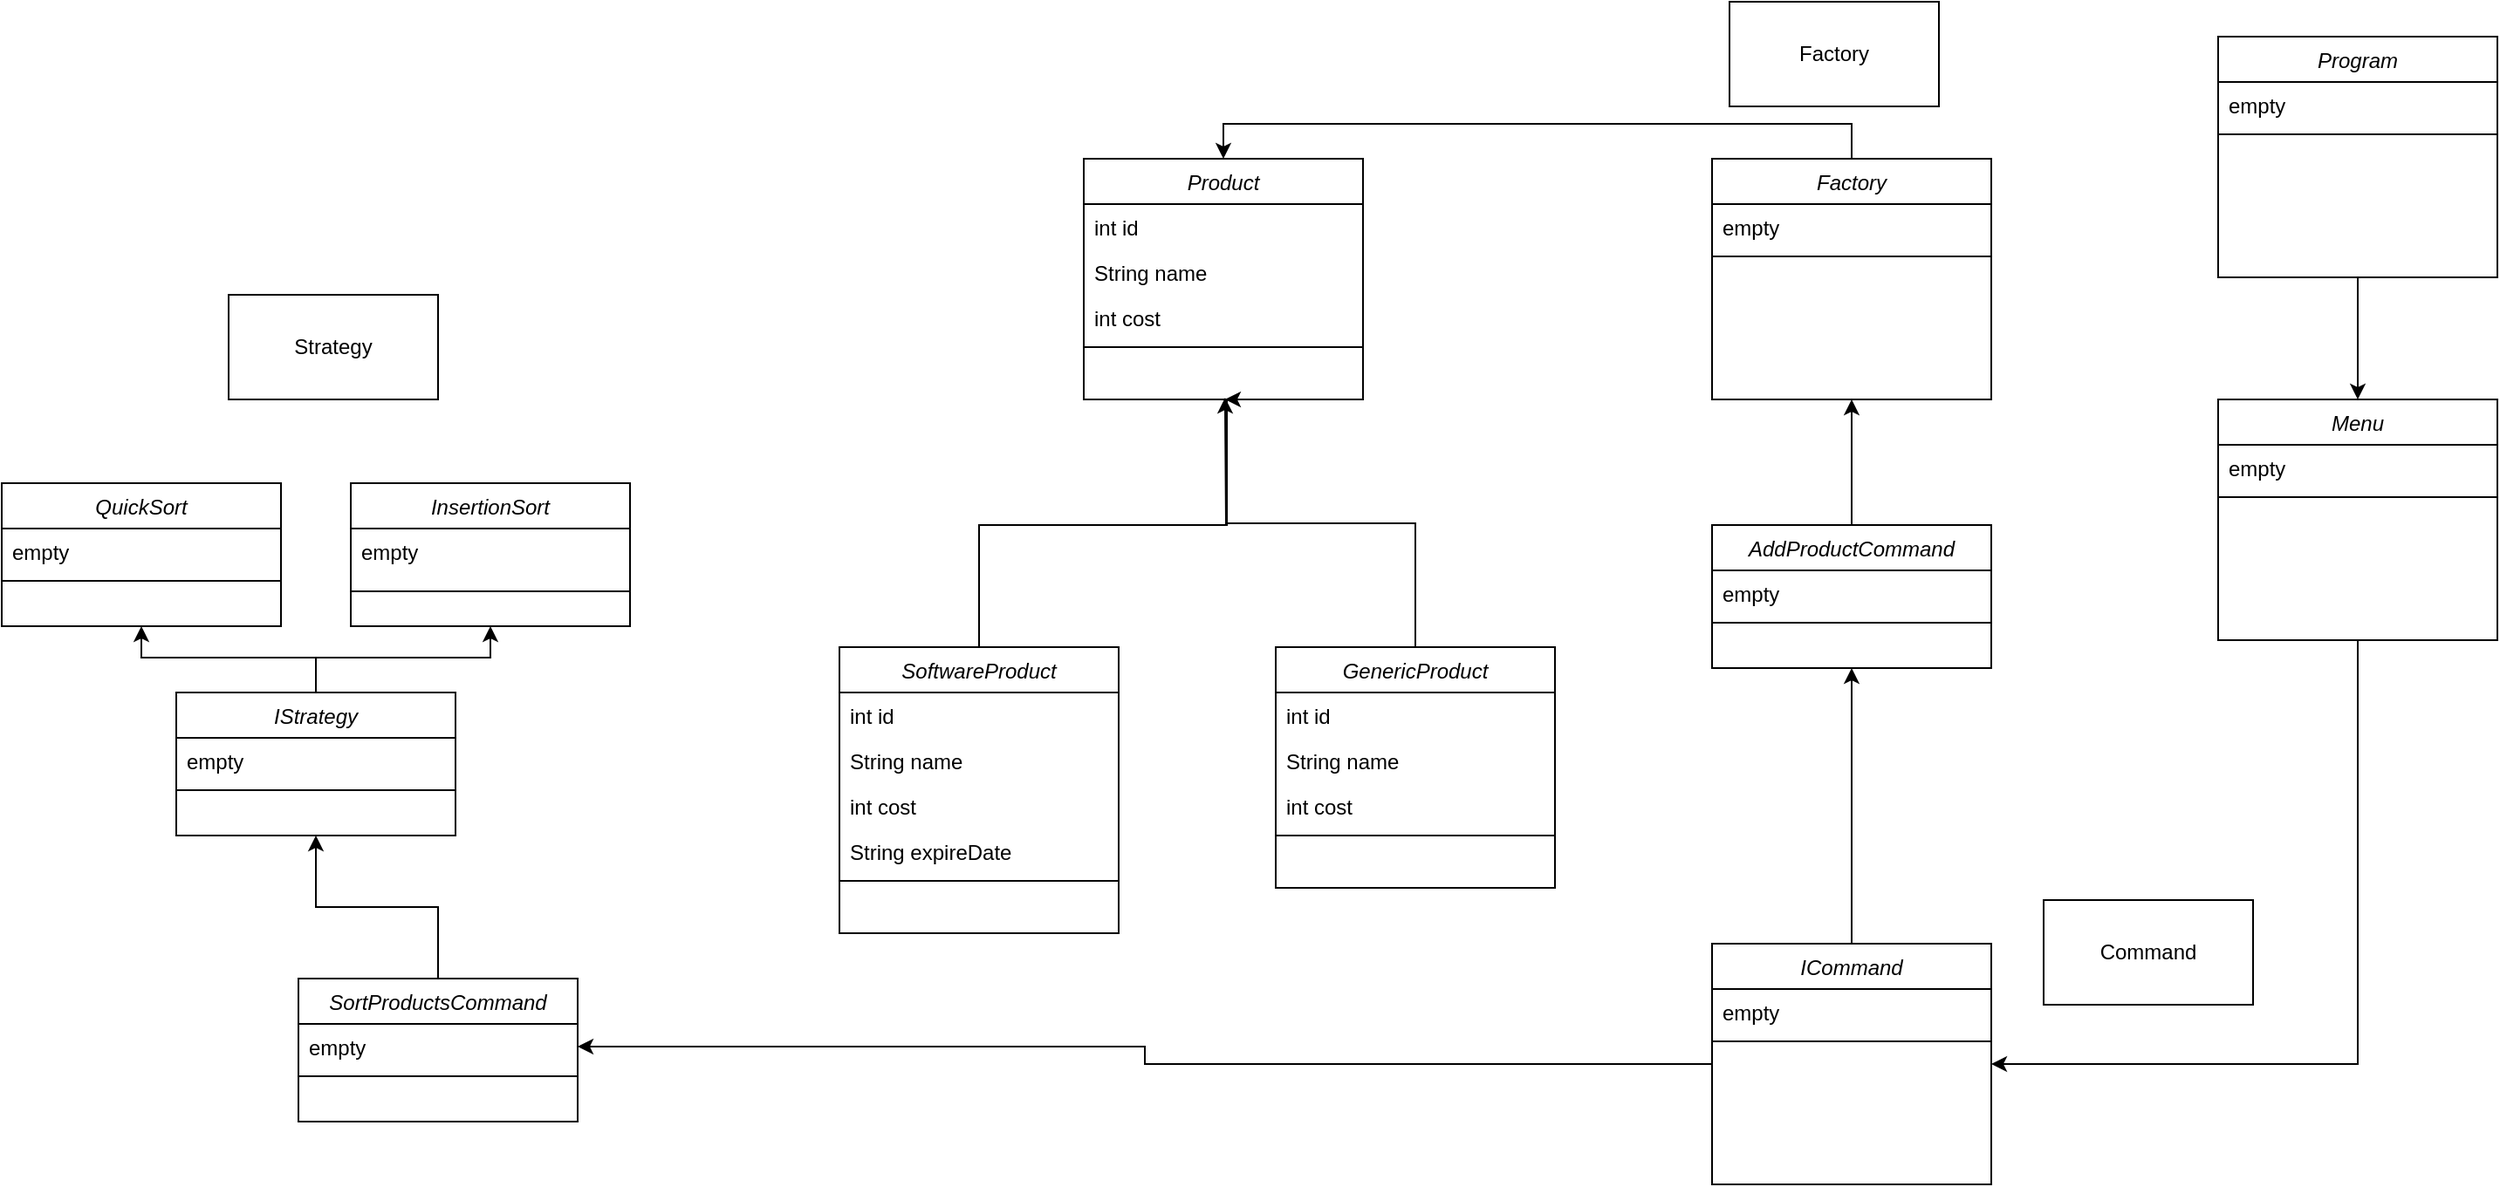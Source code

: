 <mxfile version="24.7.13">
  <diagram id="C5RBs43oDa-KdzZeNtuy" name="Page-1">
    <mxGraphModel dx="2514" dy="868" grid="1" gridSize="10" guides="1" tooltips="1" connect="1" arrows="1" fold="1" page="1" pageScale="1" pageWidth="827" pageHeight="1169" math="0" shadow="0">
      <root>
        <mxCell id="WIyWlLk6GJQsqaUBKTNV-0" />
        <mxCell id="WIyWlLk6GJQsqaUBKTNV-1" parent="WIyWlLk6GJQsqaUBKTNV-0" />
        <mxCell id="zkfFHV4jXpPFQw0GAbJ--0" value="Product" style="swimlane;fontStyle=2;align=center;verticalAlign=top;childLayout=stackLayout;horizontal=1;startSize=26;horizontalStack=0;resizeParent=1;resizeLast=0;collapsible=1;marginBottom=0;rounded=0;shadow=0;strokeWidth=1;" parent="WIyWlLk6GJQsqaUBKTNV-1" vertex="1">
          <mxGeometry x="-60" y="100" width="160" height="138" as="geometry">
            <mxRectangle x="230" y="140" width="160" height="26" as="alternateBounds" />
          </mxGeometry>
        </mxCell>
        <mxCell id="zkfFHV4jXpPFQw0GAbJ--1" value="int id" style="text;align=left;verticalAlign=top;spacingLeft=4;spacingRight=4;overflow=hidden;rotatable=0;points=[[0,0.5],[1,0.5]];portConstraint=eastwest;" parent="zkfFHV4jXpPFQw0GAbJ--0" vertex="1">
          <mxGeometry y="26" width="160" height="26" as="geometry" />
        </mxCell>
        <mxCell id="zkfFHV4jXpPFQw0GAbJ--2" value="String name" style="text;align=left;verticalAlign=top;spacingLeft=4;spacingRight=4;overflow=hidden;rotatable=0;points=[[0,0.5],[1,0.5]];portConstraint=eastwest;rounded=0;shadow=0;html=0;" parent="zkfFHV4jXpPFQw0GAbJ--0" vertex="1">
          <mxGeometry y="52" width="160" height="26" as="geometry" />
        </mxCell>
        <mxCell id="zkfFHV4jXpPFQw0GAbJ--3" value="int cost" style="text;align=left;verticalAlign=top;spacingLeft=4;spacingRight=4;overflow=hidden;rotatable=0;points=[[0,0.5],[1,0.5]];portConstraint=eastwest;rounded=0;shadow=0;html=0;" parent="zkfFHV4jXpPFQw0GAbJ--0" vertex="1">
          <mxGeometry y="78" width="160" height="26" as="geometry" />
        </mxCell>
        <mxCell id="zkfFHV4jXpPFQw0GAbJ--4" value="" style="line;html=1;strokeWidth=1;align=left;verticalAlign=middle;spacingTop=-1;spacingLeft=3;spacingRight=3;rotatable=0;labelPosition=right;points=[];portConstraint=eastwest;" parent="zkfFHV4jXpPFQw0GAbJ--0" vertex="1">
          <mxGeometry y="104" width="160" height="8" as="geometry" />
        </mxCell>
        <mxCell id="40AR-wlFIjnZohyD22R7-14" style="edgeStyle=orthogonalEdgeStyle;rounded=0;orthogonalLoop=1;jettySize=auto;html=1;exitX=0.5;exitY=0;exitDx=0;exitDy=0;entryX=0.506;entryY=1;entryDx=0;entryDy=0;entryPerimeter=0;" edge="1" parent="WIyWlLk6GJQsqaUBKTNV-1" source="40AR-wlFIjnZohyD22R7-1">
          <mxGeometry relative="1" as="geometry">
            <mxPoint x="20.96" y="238" as="targetPoint" />
            <Array as="points">
              <mxPoint x="-120" y="310" />
              <mxPoint x="22" y="310" />
            </Array>
          </mxGeometry>
        </mxCell>
        <mxCell id="40AR-wlFIjnZohyD22R7-1" value="SoftwareProduct" style="swimlane;fontStyle=2;align=center;verticalAlign=top;childLayout=stackLayout;horizontal=1;startSize=26;horizontalStack=0;resizeParent=1;resizeLast=0;collapsible=1;marginBottom=0;rounded=0;shadow=0;strokeWidth=1;" vertex="1" parent="WIyWlLk6GJQsqaUBKTNV-1">
          <mxGeometry x="-200" y="380" width="160" height="164" as="geometry">
            <mxRectangle x="230" y="140" width="160" height="26" as="alternateBounds" />
          </mxGeometry>
        </mxCell>
        <mxCell id="40AR-wlFIjnZohyD22R7-2" value="int id" style="text;align=left;verticalAlign=top;spacingLeft=4;spacingRight=4;overflow=hidden;rotatable=0;points=[[0,0.5],[1,0.5]];portConstraint=eastwest;" vertex="1" parent="40AR-wlFIjnZohyD22R7-1">
          <mxGeometry y="26" width="160" height="26" as="geometry" />
        </mxCell>
        <mxCell id="40AR-wlFIjnZohyD22R7-3" value="String name" style="text;align=left;verticalAlign=top;spacingLeft=4;spacingRight=4;overflow=hidden;rotatable=0;points=[[0,0.5],[1,0.5]];portConstraint=eastwest;rounded=0;shadow=0;html=0;" vertex="1" parent="40AR-wlFIjnZohyD22R7-1">
          <mxGeometry y="52" width="160" height="26" as="geometry" />
        </mxCell>
        <mxCell id="40AR-wlFIjnZohyD22R7-4" value="int cost" style="text;align=left;verticalAlign=top;spacingLeft=4;spacingRight=4;overflow=hidden;rotatable=0;points=[[0,0.5],[1,0.5]];portConstraint=eastwest;rounded=0;shadow=0;html=0;" vertex="1" parent="40AR-wlFIjnZohyD22R7-1">
          <mxGeometry y="78" width="160" height="26" as="geometry" />
        </mxCell>
        <mxCell id="40AR-wlFIjnZohyD22R7-13" value="String expireDate" style="text;align=left;verticalAlign=top;spacingLeft=4;spacingRight=4;overflow=hidden;rotatable=0;points=[[0,0.5],[1,0.5]];portConstraint=eastwest;rounded=0;shadow=0;html=0;" vertex="1" parent="40AR-wlFIjnZohyD22R7-1">
          <mxGeometry y="104" width="160" height="26" as="geometry" />
        </mxCell>
        <mxCell id="40AR-wlFIjnZohyD22R7-5" value="" style="line;html=1;strokeWidth=1;align=left;verticalAlign=middle;spacingTop=-1;spacingLeft=3;spacingRight=3;rotatable=0;labelPosition=right;points=[];portConstraint=eastwest;" vertex="1" parent="40AR-wlFIjnZohyD22R7-1">
          <mxGeometry y="130" width="160" height="8" as="geometry" />
        </mxCell>
        <mxCell id="40AR-wlFIjnZohyD22R7-7" value="GenericProduct" style="swimlane;fontStyle=2;align=center;verticalAlign=top;childLayout=stackLayout;horizontal=1;startSize=26;horizontalStack=0;resizeParent=1;resizeLast=0;collapsible=1;marginBottom=0;rounded=0;shadow=0;strokeWidth=1;" vertex="1" parent="WIyWlLk6GJQsqaUBKTNV-1">
          <mxGeometry x="50" y="380" width="160" height="138" as="geometry">
            <mxRectangle x="230" y="140" width="160" height="26" as="alternateBounds" />
          </mxGeometry>
        </mxCell>
        <mxCell id="40AR-wlFIjnZohyD22R7-8" value="int id" style="text;align=left;verticalAlign=top;spacingLeft=4;spacingRight=4;overflow=hidden;rotatable=0;points=[[0,0.5],[1,0.5]];portConstraint=eastwest;" vertex="1" parent="40AR-wlFIjnZohyD22R7-7">
          <mxGeometry y="26" width="160" height="26" as="geometry" />
        </mxCell>
        <mxCell id="40AR-wlFIjnZohyD22R7-9" value="String name" style="text;align=left;verticalAlign=top;spacingLeft=4;spacingRight=4;overflow=hidden;rotatable=0;points=[[0,0.5],[1,0.5]];portConstraint=eastwest;rounded=0;shadow=0;html=0;" vertex="1" parent="40AR-wlFIjnZohyD22R7-7">
          <mxGeometry y="52" width="160" height="26" as="geometry" />
        </mxCell>
        <mxCell id="40AR-wlFIjnZohyD22R7-10" value="int cost" style="text;align=left;verticalAlign=top;spacingLeft=4;spacingRight=4;overflow=hidden;rotatable=0;points=[[0,0.5],[1,0.5]];portConstraint=eastwest;rounded=0;shadow=0;html=0;" vertex="1" parent="40AR-wlFIjnZohyD22R7-7">
          <mxGeometry y="78" width="160" height="26" as="geometry" />
        </mxCell>
        <mxCell id="40AR-wlFIjnZohyD22R7-11" value="" style="line;html=1;strokeWidth=1;align=left;verticalAlign=middle;spacingTop=-1;spacingLeft=3;spacingRight=3;rotatable=0;labelPosition=right;points=[];portConstraint=eastwest;" vertex="1" parent="40AR-wlFIjnZohyD22R7-7">
          <mxGeometry y="104" width="160" height="8" as="geometry" />
        </mxCell>
        <mxCell id="40AR-wlFIjnZohyD22R7-15" style="edgeStyle=orthogonalEdgeStyle;rounded=0;orthogonalLoop=1;jettySize=auto;html=1;entryX=0.506;entryY=0.962;entryDx=0;entryDy=0;entryPerimeter=0;exitX=0.5;exitY=0;exitDx=0;exitDy=0;" edge="1" parent="WIyWlLk6GJQsqaUBKTNV-1" source="40AR-wlFIjnZohyD22R7-7">
          <mxGeometry relative="1" as="geometry">
            <mxPoint x="20.96" y="237.012" as="targetPoint" />
          </mxGeometry>
        </mxCell>
        <mxCell id="40AR-wlFIjnZohyD22R7-66" style="edgeStyle=orthogonalEdgeStyle;rounded=0;orthogonalLoop=1;jettySize=auto;html=1;entryX=0.5;entryY=1;entryDx=0;entryDy=0;" edge="1" parent="WIyWlLk6GJQsqaUBKTNV-1" source="40AR-wlFIjnZohyD22R7-16" target="40AR-wlFIjnZohyD22R7-32">
          <mxGeometry relative="1" as="geometry" />
        </mxCell>
        <mxCell id="40AR-wlFIjnZohyD22R7-67" style="edgeStyle=orthogonalEdgeStyle;rounded=0;orthogonalLoop=1;jettySize=auto;html=1;entryX=1;entryY=0.5;entryDx=0;entryDy=0;" edge="1" parent="WIyWlLk6GJQsqaUBKTNV-1" source="40AR-wlFIjnZohyD22R7-16" target="40AR-wlFIjnZohyD22R7-64">
          <mxGeometry relative="1" as="geometry" />
        </mxCell>
        <mxCell id="40AR-wlFIjnZohyD22R7-16" value="ICommand" style="swimlane;fontStyle=2;align=center;verticalAlign=top;childLayout=stackLayout;horizontal=1;startSize=26;horizontalStack=0;resizeParent=1;resizeLast=0;collapsible=1;marginBottom=0;rounded=0;shadow=0;strokeWidth=1;" vertex="1" parent="WIyWlLk6GJQsqaUBKTNV-1">
          <mxGeometry x="300" y="550" width="160" height="138" as="geometry">
            <mxRectangle x="230" y="140" width="160" height="26" as="alternateBounds" />
          </mxGeometry>
        </mxCell>
        <mxCell id="40AR-wlFIjnZohyD22R7-17" value="empty" style="text;align=left;verticalAlign=top;spacingLeft=4;spacingRight=4;overflow=hidden;rotatable=0;points=[[0,0.5],[1,0.5]];portConstraint=eastwest;" vertex="1" parent="40AR-wlFIjnZohyD22R7-16">
          <mxGeometry y="26" width="160" height="26" as="geometry" />
        </mxCell>
        <mxCell id="40AR-wlFIjnZohyD22R7-20" value="" style="line;html=1;strokeWidth=1;align=left;verticalAlign=middle;spacingTop=-1;spacingLeft=3;spacingRight=3;rotatable=0;labelPosition=right;points=[];portConstraint=eastwest;" vertex="1" parent="40AR-wlFIjnZohyD22R7-16">
          <mxGeometry y="52" width="160" height="8" as="geometry" />
        </mxCell>
        <mxCell id="40AR-wlFIjnZohyD22R7-73" style="edgeStyle=orthogonalEdgeStyle;rounded=0;orthogonalLoop=1;jettySize=auto;html=1;entryX=0.5;entryY=0;entryDx=0;entryDy=0;" edge="1" parent="WIyWlLk6GJQsqaUBKTNV-1" source="40AR-wlFIjnZohyD22R7-21" target="40AR-wlFIjnZohyD22R7-26">
          <mxGeometry relative="1" as="geometry" />
        </mxCell>
        <mxCell id="40AR-wlFIjnZohyD22R7-21" value="Program" style="swimlane;fontStyle=2;align=center;verticalAlign=top;childLayout=stackLayout;horizontal=1;startSize=26;horizontalStack=0;resizeParent=1;resizeLast=0;collapsible=1;marginBottom=0;rounded=0;shadow=0;strokeWidth=1;" vertex="1" parent="WIyWlLk6GJQsqaUBKTNV-1">
          <mxGeometry x="590" y="30" width="160" height="138" as="geometry">
            <mxRectangle x="230" y="140" width="160" height="26" as="alternateBounds" />
          </mxGeometry>
        </mxCell>
        <mxCell id="40AR-wlFIjnZohyD22R7-24" value="empty&#xa;" style="text;align=left;verticalAlign=top;spacingLeft=4;spacingRight=4;overflow=hidden;rotatable=0;points=[[0,0.5],[1,0.5]];portConstraint=eastwest;rounded=0;shadow=0;html=0;" vertex="1" parent="40AR-wlFIjnZohyD22R7-21">
          <mxGeometry y="26" width="160" height="26" as="geometry" />
        </mxCell>
        <mxCell id="40AR-wlFIjnZohyD22R7-25" value="" style="line;html=1;strokeWidth=1;align=left;verticalAlign=middle;spacingTop=-1;spacingLeft=3;spacingRight=3;rotatable=0;labelPosition=right;points=[];portConstraint=eastwest;" vertex="1" parent="40AR-wlFIjnZohyD22R7-21">
          <mxGeometry y="52" width="160" height="8" as="geometry" />
        </mxCell>
        <mxCell id="40AR-wlFIjnZohyD22R7-74" style="edgeStyle=orthogonalEdgeStyle;rounded=0;orthogonalLoop=1;jettySize=auto;html=1;entryX=1;entryY=0.5;entryDx=0;entryDy=0;exitX=0.5;exitY=1;exitDx=0;exitDy=0;" edge="1" parent="WIyWlLk6GJQsqaUBKTNV-1" source="40AR-wlFIjnZohyD22R7-26" target="40AR-wlFIjnZohyD22R7-16">
          <mxGeometry relative="1" as="geometry" />
        </mxCell>
        <mxCell id="40AR-wlFIjnZohyD22R7-26" value="Menu" style="swimlane;fontStyle=2;align=center;verticalAlign=top;childLayout=stackLayout;horizontal=1;startSize=26;horizontalStack=0;resizeParent=1;resizeLast=0;collapsible=1;marginBottom=0;rounded=0;shadow=0;strokeWidth=1;" vertex="1" parent="WIyWlLk6GJQsqaUBKTNV-1">
          <mxGeometry x="590" y="238" width="160" height="138" as="geometry">
            <mxRectangle x="230" y="140" width="160" height="26" as="alternateBounds" />
          </mxGeometry>
        </mxCell>
        <mxCell id="40AR-wlFIjnZohyD22R7-27" value="empty&#xa;" style="text;align=left;verticalAlign=top;spacingLeft=4;spacingRight=4;overflow=hidden;rotatable=0;points=[[0,0.5],[1,0.5]];portConstraint=eastwest;rounded=0;shadow=0;html=0;" vertex="1" parent="40AR-wlFIjnZohyD22R7-26">
          <mxGeometry y="26" width="160" height="26" as="geometry" />
        </mxCell>
        <mxCell id="40AR-wlFIjnZohyD22R7-28" value="" style="line;html=1;strokeWidth=1;align=left;verticalAlign=middle;spacingTop=-1;spacingLeft=3;spacingRight=3;rotatable=0;labelPosition=right;points=[];portConstraint=eastwest;" vertex="1" parent="40AR-wlFIjnZohyD22R7-26">
          <mxGeometry y="52" width="160" height="8" as="geometry" />
        </mxCell>
        <mxCell id="40AR-wlFIjnZohyD22R7-72" style="edgeStyle=orthogonalEdgeStyle;rounded=0;orthogonalLoop=1;jettySize=auto;html=1;entryX=0.5;entryY=0;entryDx=0;entryDy=0;exitX=0.5;exitY=0;exitDx=0;exitDy=0;" edge="1" parent="WIyWlLk6GJQsqaUBKTNV-1" source="40AR-wlFIjnZohyD22R7-29" target="zkfFHV4jXpPFQw0GAbJ--0">
          <mxGeometry relative="1" as="geometry" />
        </mxCell>
        <mxCell id="40AR-wlFIjnZohyD22R7-29" value="Factory" style="swimlane;fontStyle=2;align=center;verticalAlign=top;childLayout=stackLayout;horizontal=1;startSize=26;horizontalStack=0;resizeParent=1;resizeLast=0;collapsible=1;marginBottom=0;rounded=0;shadow=0;strokeWidth=1;" vertex="1" parent="WIyWlLk6GJQsqaUBKTNV-1">
          <mxGeometry x="300" y="100" width="160" height="138" as="geometry">
            <mxRectangle x="230" y="140" width="160" height="26" as="alternateBounds" />
          </mxGeometry>
        </mxCell>
        <mxCell id="40AR-wlFIjnZohyD22R7-30" value="empty" style="text;align=left;verticalAlign=top;spacingLeft=4;spacingRight=4;overflow=hidden;rotatable=0;points=[[0,0.5],[1,0.5]];portConstraint=eastwest;" vertex="1" parent="40AR-wlFIjnZohyD22R7-29">
          <mxGeometry y="26" width="160" height="26" as="geometry" />
        </mxCell>
        <mxCell id="40AR-wlFIjnZohyD22R7-31" value="" style="line;html=1;strokeWidth=1;align=left;verticalAlign=middle;spacingTop=-1;spacingLeft=3;spacingRight=3;rotatable=0;labelPosition=right;points=[];portConstraint=eastwest;" vertex="1" parent="40AR-wlFIjnZohyD22R7-29">
          <mxGeometry y="52" width="160" height="8" as="geometry" />
        </mxCell>
        <mxCell id="40AR-wlFIjnZohyD22R7-71" style="edgeStyle=orthogonalEdgeStyle;rounded=0;orthogonalLoop=1;jettySize=auto;html=1;entryX=0.5;entryY=1;entryDx=0;entryDy=0;" edge="1" parent="WIyWlLk6GJQsqaUBKTNV-1" source="40AR-wlFIjnZohyD22R7-32" target="40AR-wlFIjnZohyD22R7-29">
          <mxGeometry relative="1" as="geometry" />
        </mxCell>
        <mxCell id="40AR-wlFIjnZohyD22R7-32" value="AddProductCommand" style="swimlane;fontStyle=2;align=center;verticalAlign=top;childLayout=stackLayout;horizontal=1;startSize=26;horizontalStack=0;resizeParent=1;resizeLast=0;collapsible=1;marginBottom=0;rounded=0;shadow=0;strokeWidth=1;" vertex="1" parent="WIyWlLk6GJQsqaUBKTNV-1">
          <mxGeometry x="300" y="310" width="160" height="82" as="geometry">
            <mxRectangle x="230" y="140" width="160" height="26" as="alternateBounds" />
          </mxGeometry>
        </mxCell>
        <mxCell id="40AR-wlFIjnZohyD22R7-33" value="empty" style="text;align=left;verticalAlign=top;spacingLeft=4;spacingRight=4;overflow=hidden;rotatable=0;points=[[0,0.5],[1,0.5]];portConstraint=eastwest;" vertex="1" parent="40AR-wlFIjnZohyD22R7-32">
          <mxGeometry y="26" width="160" height="26" as="geometry" />
        </mxCell>
        <mxCell id="40AR-wlFIjnZohyD22R7-34" value="" style="line;html=1;strokeWidth=1;align=left;verticalAlign=middle;spacingTop=-1;spacingLeft=3;spacingRight=3;rotatable=0;labelPosition=right;points=[];portConstraint=eastwest;" vertex="1" parent="40AR-wlFIjnZohyD22R7-32">
          <mxGeometry y="52" width="160" height="8" as="geometry" />
        </mxCell>
        <mxCell id="40AR-wlFIjnZohyD22R7-53" value="Strategy" style="rounded=0;whiteSpace=wrap;html=1;" vertex="1" parent="WIyWlLk6GJQsqaUBKTNV-1">
          <mxGeometry x="-550" y="178" width="120" height="60" as="geometry" />
        </mxCell>
        <mxCell id="40AR-wlFIjnZohyD22R7-54" value="QuickSort" style="swimlane;fontStyle=2;align=center;verticalAlign=top;childLayout=stackLayout;horizontal=1;startSize=26;horizontalStack=0;resizeParent=1;resizeLast=0;collapsible=1;marginBottom=0;rounded=0;shadow=0;strokeWidth=1;" vertex="1" parent="WIyWlLk6GJQsqaUBKTNV-1">
          <mxGeometry x="-680" y="286" width="160" height="82" as="geometry">
            <mxRectangle x="230" y="140" width="160" height="26" as="alternateBounds" />
          </mxGeometry>
        </mxCell>
        <mxCell id="40AR-wlFIjnZohyD22R7-55" value="empty" style="text;align=left;verticalAlign=top;spacingLeft=4;spacingRight=4;overflow=hidden;rotatable=0;points=[[0,0.5],[1,0.5]];portConstraint=eastwest;" vertex="1" parent="40AR-wlFIjnZohyD22R7-54">
          <mxGeometry y="26" width="160" height="26" as="geometry" />
        </mxCell>
        <mxCell id="40AR-wlFIjnZohyD22R7-56" value="" style="line;html=1;strokeWidth=1;align=left;verticalAlign=middle;spacingTop=-1;spacingLeft=3;spacingRight=3;rotatable=0;labelPosition=right;points=[];portConstraint=eastwest;" vertex="1" parent="40AR-wlFIjnZohyD22R7-54">
          <mxGeometry y="52" width="160" height="8" as="geometry" />
        </mxCell>
        <mxCell id="40AR-wlFIjnZohyD22R7-57" value="InsertionSort" style="swimlane;fontStyle=2;align=center;verticalAlign=top;childLayout=stackLayout;horizontal=1;startSize=26;horizontalStack=0;resizeParent=1;resizeLast=0;collapsible=1;marginBottom=0;rounded=0;shadow=0;strokeWidth=1;" vertex="1" parent="WIyWlLk6GJQsqaUBKTNV-1">
          <mxGeometry x="-480" y="286" width="160" height="82" as="geometry">
            <mxRectangle x="230" y="140" width="160" height="26" as="alternateBounds" />
          </mxGeometry>
        </mxCell>
        <mxCell id="40AR-wlFIjnZohyD22R7-58" value="empty" style="text;align=left;verticalAlign=top;spacingLeft=4;spacingRight=4;overflow=hidden;rotatable=0;points=[[0,0.5],[1,0.5]];portConstraint=eastwest;" vertex="1" parent="40AR-wlFIjnZohyD22R7-57">
          <mxGeometry y="26" width="160" height="32" as="geometry" />
        </mxCell>
        <mxCell id="40AR-wlFIjnZohyD22R7-59" value="" style="line;html=1;strokeWidth=1;align=left;verticalAlign=middle;spacingTop=-1;spacingLeft=3;spacingRight=3;rotatable=0;labelPosition=right;points=[];portConstraint=eastwest;" vertex="1" parent="40AR-wlFIjnZohyD22R7-57">
          <mxGeometry y="58" width="160" height="8" as="geometry" />
        </mxCell>
        <mxCell id="40AR-wlFIjnZohyD22R7-69" style="edgeStyle=orthogonalEdgeStyle;rounded=0;orthogonalLoop=1;jettySize=auto;html=1;entryX=0.5;entryY=1;entryDx=0;entryDy=0;" edge="1" parent="WIyWlLk6GJQsqaUBKTNV-1" source="40AR-wlFIjnZohyD22R7-60" target="40AR-wlFIjnZohyD22R7-57">
          <mxGeometry relative="1" as="geometry" />
        </mxCell>
        <mxCell id="40AR-wlFIjnZohyD22R7-70" style="edgeStyle=orthogonalEdgeStyle;rounded=0;orthogonalLoop=1;jettySize=auto;html=1;entryX=0.5;entryY=1;entryDx=0;entryDy=0;" edge="1" parent="WIyWlLk6GJQsqaUBKTNV-1" source="40AR-wlFIjnZohyD22R7-60" target="40AR-wlFIjnZohyD22R7-54">
          <mxGeometry relative="1" as="geometry" />
        </mxCell>
        <mxCell id="40AR-wlFIjnZohyD22R7-60" value="IStrategy" style="swimlane;fontStyle=2;align=center;verticalAlign=top;childLayout=stackLayout;horizontal=1;startSize=26;horizontalStack=0;resizeParent=1;resizeLast=0;collapsible=1;marginBottom=0;rounded=0;shadow=0;strokeWidth=1;" vertex="1" parent="WIyWlLk6GJQsqaUBKTNV-1">
          <mxGeometry x="-580" y="406" width="160" height="82" as="geometry">
            <mxRectangle x="230" y="140" width="160" height="26" as="alternateBounds" />
          </mxGeometry>
        </mxCell>
        <mxCell id="40AR-wlFIjnZohyD22R7-61" value="empty" style="text;align=left;verticalAlign=top;spacingLeft=4;spacingRight=4;overflow=hidden;rotatable=0;points=[[0,0.5],[1,0.5]];portConstraint=eastwest;" vertex="1" parent="40AR-wlFIjnZohyD22R7-60">
          <mxGeometry y="26" width="160" height="26" as="geometry" />
        </mxCell>
        <mxCell id="40AR-wlFIjnZohyD22R7-62" value="" style="line;html=1;strokeWidth=1;align=left;verticalAlign=middle;spacingTop=-1;spacingLeft=3;spacingRight=3;rotatable=0;labelPosition=right;points=[];portConstraint=eastwest;" vertex="1" parent="40AR-wlFIjnZohyD22R7-60">
          <mxGeometry y="52" width="160" height="8" as="geometry" />
        </mxCell>
        <mxCell id="40AR-wlFIjnZohyD22R7-68" value="" style="edgeStyle=orthogonalEdgeStyle;rounded=0;orthogonalLoop=1;jettySize=auto;html=1;entryX=0.5;entryY=1;entryDx=0;entryDy=0;" edge="1" parent="WIyWlLk6GJQsqaUBKTNV-1" source="40AR-wlFIjnZohyD22R7-63" target="40AR-wlFIjnZohyD22R7-60">
          <mxGeometry relative="1" as="geometry" />
        </mxCell>
        <mxCell id="40AR-wlFIjnZohyD22R7-63" value="SortProductsCommand" style="swimlane;fontStyle=2;align=center;verticalAlign=top;childLayout=stackLayout;horizontal=1;startSize=26;horizontalStack=0;resizeParent=1;resizeLast=0;collapsible=1;marginBottom=0;rounded=0;shadow=0;strokeWidth=1;" vertex="1" parent="WIyWlLk6GJQsqaUBKTNV-1">
          <mxGeometry x="-510" y="570" width="160" height="82" as="geometry">
            <mxRectangle x="230" y="140" width="160" height="26" as="alternateBounds" />
          </mxGeometry>
        </mxCell>
        <mxCell id="40AR-wlFIjnZohyD22R7-64" value="empty" style="text;align=left;verticalAlign=top;spacingLeft=4;spacingRight=4;overflow=hidden;rotatable=0;points=[[0,0.5],[1,0.5]];portConstraint=eastwest;" vertex="1" parent="40AR-wlFIjnZohyD22R7-63">
          <mxGeometry y="26" width="160" height="26" as="geometry" />
        </mxCell>
        <mxCell id="40AR-wlFIjnZohyD22R7-65" value="" style="line;html=1;strokeWidth=1;align=left;verticalAlign=middle;spacingTop=-1;spacingLeft=3;spacingRight=3;rotatable=0;labelPosition=right;points=[];portConstraint=eastwest;" vertex="1" parent="40AR-wlFIjnZohyD22R7-63">
          <mxGeometry y="52" width="160" height="8" as="geometry" />
        </mxCell>
        <mxCell id="40AR-wlFIjnZohyD22R7-75" value="Factory" style="rounded=0;whiteSpace=wrap;html=1;" vertex="1" parent="WIyWlLk6GJQsqaUBKTNV-1">
          <mxGeometry x="310" y="10" width="120" height="60" as="geometry" />
        </mxCell>
        <mxCell id="40AR-wlFIjnZohyD22R7-76" value="Command" style="rounded=0;whiteSpace=wrap;html=1;" vertex="1" parent="WIyWlLk6GJQsqaUBKTNV-1">
          <mxGeometry x="490" y="525" width="120" height="60" as="geometry" />
        </mxCell>
      </root>
    </mxGraphModel>
  </diagram>
</mxfile>

